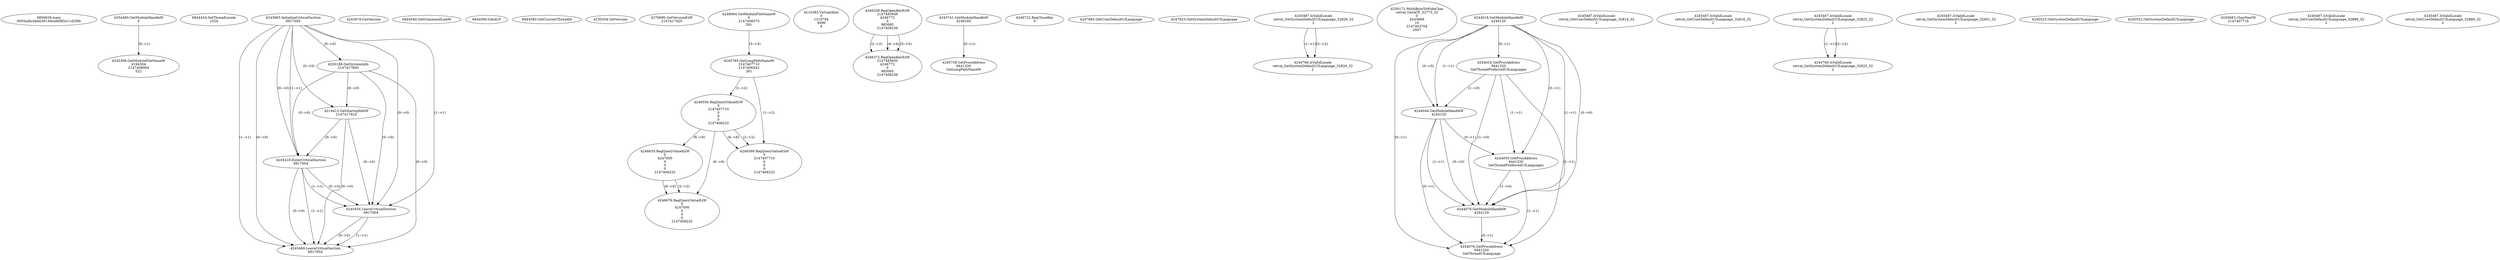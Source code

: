 // Global SCDG with merge call
digraph {
	0 [label="6850628.main
0055adbcbbeb36149ca6d9f2e11d2f9b"]
	1 [label="4254480.GetModuleHandleW
0"]
	2 [label="6844434.SetThreadLocale
1024"]
	3 [label="4243965.InitializeCriticalSection
6917004"]
	4 [label="4243979.GetVersion
"]
	5 [label="4250188.GetSystemInfo
2147417660"]
	3 -> 5 [label="(0-->0)"]
	6 [label="6844540.GetCommandLineW
"]
	7 [label="4214413.GetStartupInfoW
2147417624"]
	3 -> 7 [label="(0-->0)"]
	5 -> 7 [label="(0-->0)"]
	8 [label="6844560.GetACP
"]
	9 [label="6844580.GetCurrentThreadId
"]
	10 [label="4250204.GetVersion
"]
	11 [label="4276690.GetVersionExW
2147417420"]
	12 [label="4243306.GetModuleFileNameW
4194304
2147408904
522"]
	1 -> 12 [label="(0-->1)"]
	13 [label="4248064.GetModuleFileNameW
0
2147408370
261"]
	14 [label="4215383.VirtualAlloc
0
1310704
4096
4"]
	15 [label="4246338.RegOpenKeyExW
2147483649
4246772
0
983065
2147408236"]
	16 [label="4245741.GetModuleHandleW
4246160"]
	17 [label="4245758.GetProcAddress
9441320
GetLongPathNameW"]
	16 -> 17 [label="(0-->1)"]
	18 [label="4245785.GetLongPathNameW
2147407710
2147406542
261"]
	13 -> 18 [label="(3-->3)"]
	19 [label="4246556.RegQueryValueExW
0
2147407710
0
0
0
2147408232"]
	18 -> 19 [label="(1-->2)"]
	20 [label="4246599.RegQueryValueExW
0
2147407710
0
0
0
2147408232"]
	18 -> 20 [label="(1-->2)"]
	19 -> 20 [label="(2-->2)"]
	19 -> 20 [label="(6-->6)"]
	21 [label="4246722.RegCloseKey
0"]
	22 [label="4247883.GetUserDefaultUILanguage
"]
	23 [label="4245418.EnterCriticalSection
6917004"]
	3 -> 23 [label="(1-->1)"]
	3 -> 23 [label="(0-->0)"]
	5 -> 23 [label="(0-->0)"]
	7 -> 23 [label="(0-->0)"]
	24 [label="4245454.LeaveCriticalSection
6917004"]
	3 -> 24 [label="(1-->1)"]
	23 -> 24 [label="(1-->1)"]
	3 -> 24 [label="(0-->0)"]
	5 -> 24 [label="(0-->0)"]
	7 -> 24 [label="(0-->0)"]
	23 -> 24 [label="(0-->0)"]
	25 [label="4247923.GetSystemDefaultUILanguage
"]
	26 [label="4245469.LeaveCriticalSection
6917004"]
	3 -> 26 [label="(1-->1)"]
	23 -> 26 [label="(1-->1)"]
	24 -> 26 [label="(1-->1)"]
	3 -> 26 [label="(0-->0)"]
	5 -> 26 [label="(0-->0)"]
	7 -> 26 [label="(0-->0)"]
	23 -> 26 [label="(0-->0)"]
	24 -> 26 [label="(0-->0)"]
	27 [label="4245487.IsValidLocale
retval_GetSystemDefaultUILanguage_32826_32
2"]
	28 [label="4250171.MultiByteToWideChar
retval_GetACP_32773_32
0
4243868
10
2147403704
2047"]
	29 [label="4244018.GetModuleHandleW
4244120"]
	30 [label="4244024.GetProcAddress
9441320
GetThreadPreferredUILanguages"]
	29 -> 30 [label="(0-->1)"]
	31 [label="4244044.GetModuleHandleW
4244120"]
	29 -> 31 [label="(1-->1)"]
	29 -> 31 [label="(0-->0)"]
	30 -> 31 [label="(1-->0)"]
	32 [label="4244050.GetProcAddress
9441320
SetThreadPreferredUILanguages"]
	29 -> 32 [label="(0-->1)"]
	30 -> 32 [label="(1-->1)"]
	31 -> 32 [label="(0-->1)"]
	33 [label="4244070.GetModuleHandleW
4244120"]
	29 -> 33 [label="(1-->1)"]
	31 -> 33 [label="(1-->1)"]
	29 -> 33 [label="(0-->0)"]
	30 -> 33 [label="(1-->0)"]
	31 -> 33 [label="(0-->0)"]
	32 -> 33 [label="(1-->0)"]
	34 [label="4244076.GetProcAddress
9441320
GetThreadUILanguage"]
	29 -> 34 [label="(0-->1)"]
	30 -> 34 [label="(1-->1)"]
	31 -> 34 [label="(0-->1)"]
	32 -> 34 [label="(1-->1)"]
	33 -> 34 [label="(0-->1)"]
	35 [label="4245487.IsValidLocale
retval_GetUserDefaultUILanguage_32814_32
2"]
	36 [label="4245487.IsValidLocale
retval_GetUserDefaultUILanguage_32816_32
2"]
	37 [label="4245487.IsValidLocale
retval_GetSystemDefaultUILanguage_32825_32
2"]
	38 [label="4246372.RegOpenKeyExW
2147483650
4246772
0
983065
2147408236"]
	15 -> 38 [label="(2-->2)"]
	15 -> 38 [label="(4-->4)"]
	15 -> 38 [label="(5-->5)"]
	39 [label="4246635.RegQueryValueExW
0
4247000
0
0
0
2147408232"]
	19 -> 39 [label="(6-->6)"]
	40 [label="4246676.RegQueryValueExW
0
4247000
0
0
0
2147408232"]
	39 -> 40 [label="(2-->2)"]
	19 -> 40 [label="(6-->6)"]
	39 -> 40 [label="(6-->6)"]
	41 [label="4245487.IsValidLocale
retval_GetSystemDefaultUILanguage_32951_32
2"]
	42 [label="4244766.IsValidLocale
retval_GetSystemDefaultUILanguage_32825_32
2"]
	37 -> 42 [label="(1-->1)"]
	37 -> 42 [label="(2-->2)"]
	43 [label="4245525.GetSystemDefaultUILanguage
"]
	44 [label="4245552.GetSystemDefaultUILanguage
"]
	45 [label="4244766.IsValidLocale
retval_GetSystemDefaultUILanguage_32826_32
2"]
	27 -> 45 [label="(1-->1)"]
	27 -> 45 [label="(2-->2)"]
	46 [label="4245683.CharNextW
2147407716"]
	47 [label="4245487.IsValidLocale
retval_GetUserDefaultUILanguage_32888_32
2"]
	48 [label="4245487.IsValidLocale
retval_GetUserDefaultUILanguage_32889_32
2"]
}
